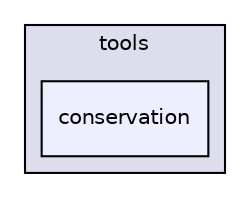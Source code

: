 digraph "java/broad/core/siphy/tools/conservation" {
  compound=true
  node [ fontsize="10", fontname="Helvetica"];
  edge [ labelfontsize="10", labelfontname="Helvetica"];
  subgraph clusterdir_aed67012f011318bf83fa744649cc9f4 {
    graph [ bgcolor="#ddddee", pencolor="black", label="tools" fontname="Helvetica", fontsize="10", URL="dir_aed67012f011318bf83fa744649cc9f4.html"]
  dir_574d0bd782ee43175a468b8b643b91fa [shape=box, label="conservation", style="filled", fillcolor="#eeeeff", pencolor="black", URL="dir_574d0bd782ee43175a468b8b643b91fa.html"];
  }
}
